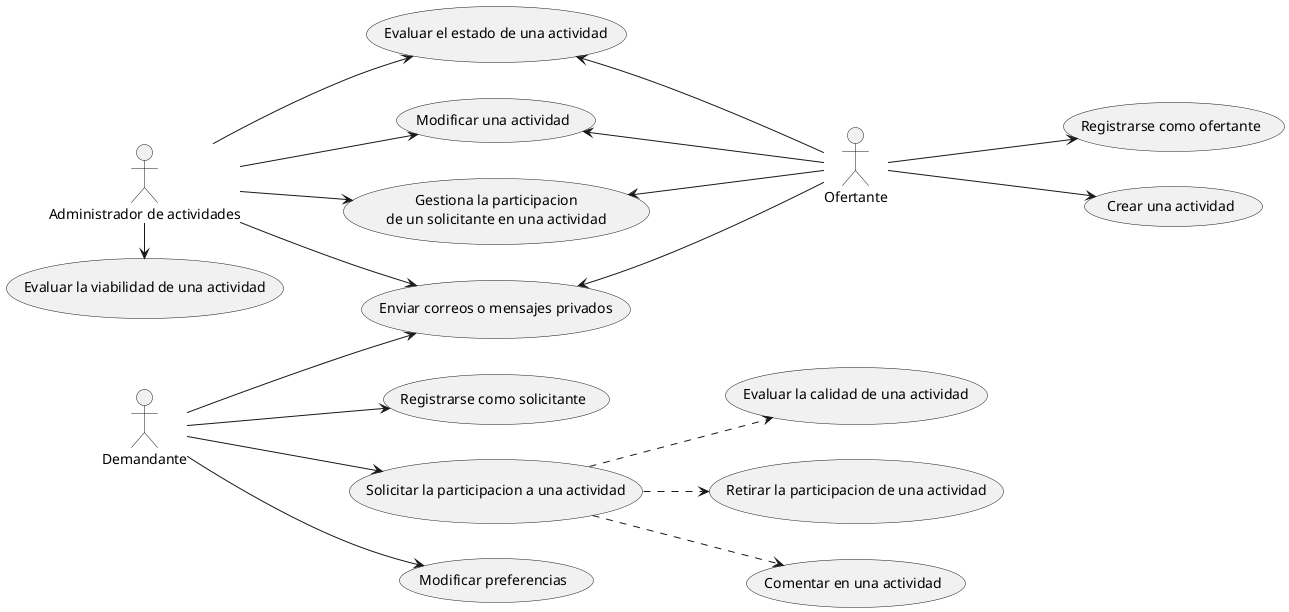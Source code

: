 @startuml Requisitos Voluntariado

' Actores
actor Admin     as "Administrador de actividades"
actor Demand    as "Demandante"
actor Offer     as "Ofertante"

' Casos de uso
(Registrarse como solicitante)                  as RegisterDemand
(Registrarse como ofertante)                    as RegisterOffer
(Solicitar la participacion a una actividad)    as RequestActivity
(Evaluar la calidad de una actividad)           as EvaluateQuality
(Evaluar la viabilidad de una actividad)        as EvaluateViability
(Enviar correos o mensajes privados)            as SendMessages
(Retirar la participacion de una actividad)     as RemoveParticipation
(Comentar en una actividad)                     as CommentActivity
(Modificar una actividad)                       as ModifyActivity
(Evaluar el estado de una actividad)            as EvaluateActivityStatus
(Crear una actividad)                           as CreateActivity
(Modificar preferencias)                        as ModifyPrefernces
usecase ManageParticipation as "Gestiona la participacion
de un solicitante en una actividad"


left to right direction

' Operaciones de Demandante
Demand -down-> SendMessages

Demand --> RegisterDemand
Demand --> RequestActivity
Demand --> ModifyPrefernces

RequestActivity ..> EvaluateQuality
RequestActivity ..> RemoveParticipation
RequestActivity ..> CommentActivity

' Operaciones de Administrador
Admin -down-> SendMessages

Admin -right-> EvaluateViability
' Compartido con ofertante
Admin --> ManageParticipation
Admin --> ModifyActivity
Admin --> EvaluateActivityStatus

' Operaciones de Ofertante
Offer -up-> SendMessages

Offer -down-> RegisterOffer
Offer -down-> CreateActivity
' Compartido con administrador
Offer -up-> ManageParticipation
Offer -up-> ModifyActivity
Offer -up-> EvaluateActivityStatus

@enduml
